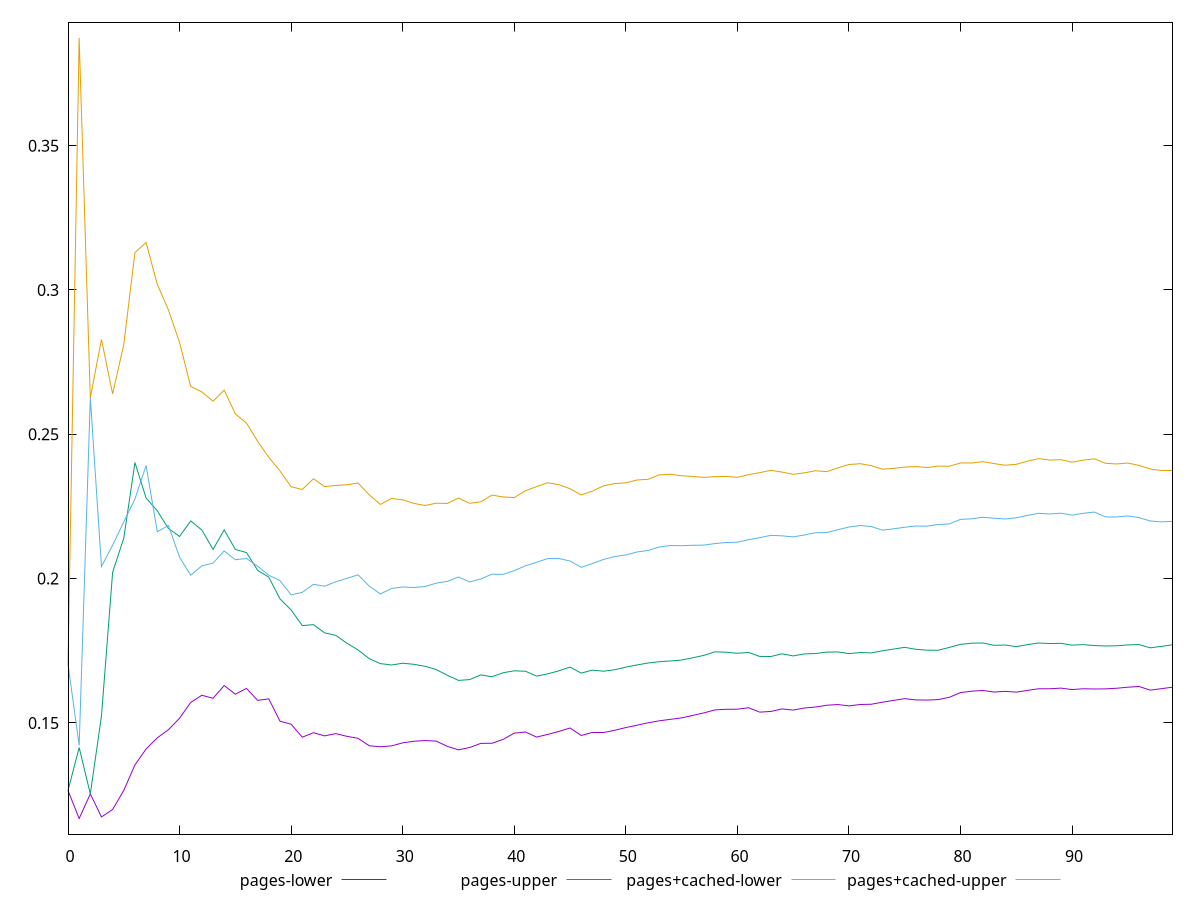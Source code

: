 reset

$pagesLower <<EOF
0 0.12657605297060728
1 0.11686906846532738
2 0.12538188576269949
3 0.11742299443358192
4 0.12001520942663087
5 0.12661113763548676
6 0.13544738535426634
7 0.1409634059254272
8 0.144813232518143
9 0.14763403308460593
10 0.15161981008048875
11 0.15708969223741792
12 0.1595788183510944
13 0.1585251331796719
14 0.16294957858508824
15 0.15994809393780596
16 0.16194057702751216
17 0.1578041117511415
18 0.15833031845986917
19 0.15059550396021604
20 0.14953556133033083
21 0.14505478719243284
22 0.14660129641200617
23 0.14550065597715742
24 0.1462837115723954
25 0.1453498072734335
26 0.14465470333958552
27 0.1420829748060369
28 0.14173729193425963
29 0.14204479830654101
30 0.1430895878052799
31 0.14365392164965318
32 0.14387229579633293
33 0.14369523633621198
34 0.14187444270796534
35 0.1406670006110042
36 0.1414624944761818
37 0.1429058666520043
38 0.14294432615148653
39 0.14428602356262424
40 0.14644549869473597
41 0.14686448197820318
42 0.1450837329718291
43 0.14600573931374708
44 0.14704656009476033
45 0.1482370225289544
46 0.14564804839417891
47 0.14668476069712846
48 0.1466622086925106
49 0.14743121594577796
50 0.14838244289334068
51 0.14919882441407997
52 0.15003967399423518
53 0.15071998454459276
54 0.1512335920550593
55 0.15173025655184405
56 0.15259604931912638
57 0.15346895734263769
58 0.15451569733078693
59 0.15471092220985044
60 0.15474929140637703
61 0.15525435301387827
62 0.15373049407242503
63 0.15396712879505578
64 0.15484079006694595
65 0.154439349175463
66 0.15515964960574943
67 0.1554967236870865
68 0.15611423921518786
69 0.15636645299571927
70 0.15588319001225512
71 0.1563838338403399
72 0.1564618399890732
73 0.15717547363561998
74 0.15779280792749684
75 0.15840047484463304
76 0.15797400187144472
77 0.1579186663784443
78 0.1580695986355685
79 0.15887324451883883
80 0.16050684890655617
81 0.16098769364764232
82 0.16124146013400262
83 0.16068305232692176
84 0.1609305586318337
85 0.16065680719248515
86 0.16126130858211676
87 0.16182429165696172
88 0.16181975856520808
89 0.1620572272947978
90 0.16153840281494244
91 0.1618339114052792
92 0.16174306389857962
93 0.16179059934308224
94 0.1620072798351171
95 0.1623696957606752
96 0.16261733418932073
97 0.1613560170629886
98 0.1618520965894322
99 0.16237623495021697
EOF

$pagesUpper <<EOF
0 0.12657605297060728
1 0.14146227155410127
2 0.12538188576269949
3 0.15239150963245776
4 0.2021792049873255
5 0.21400120579824472
6 0.24020415723816782
7 0.22790910832381986
8 0.2235142475971043
9 0.21736363510860596
10 0.2145874261127878
11 0.21998855138431023
12 0.2167992565279051
13 0.21012971096888308
14 0.21687256613570371
15 0.2101053225476306
16 0.20899637423420706
17 0.20284666369254412
18 0.2004909492186711
19 0.19298003727734447
20 0.18910605798463967
21 0.18372185305762986
22 0.1840370258100473
23 0.18120663297371623
24 0.18032998306114856
25 0.17760958817775252
26 0.17528077864426805
27 0.1722685008897458
28 0.17054319197707626
29 0.17006768186528895
30 0.1706713916948314
31 0.1703025347396695
32 0.1696237374529836
33 0.16849134772089522
34 0.1665012555571853
35 0.1647194435828007
36 0.16501177689864283
37 0.16663693822066925
38 0.16598498031517603
39 0.16738380038279152
40 0.16804651595524459
41 0.16790152337120162
42 0.16621327890696588
43 0.16699370140959988
44 0.16803599069404265
45 0.16933808937788444
46 0.16724510267969925
47 0.16828764450510056
48 0.1679058937198802
49 0.1684160555126908
50 0.16931785235265429
51 0.17007177518831793
52 0.17075778099182265
53 0.1712018405043159
54 0.17145646490203645
55 0.17178102677221332
56 0.1725647451211557
57 0.17340488517182032
58 0.174634276058954
59 0.17449710498329762
60 0.17412403228985265
61 0.17441306191371728
62 0.17303744160138954
63 0.17300317589633377
64 0.1739459241453668
65 0.17321120236282092
66 0.1739050636677377
67 0.17401850267139723
68 0.17452893951787085
69 0.17459540614516988
70 0.17400471973639778
71 0.17437668792723218
72 0.17424583104584535
73 0.17499319976413244
74 0.17558232559012676
75 0.17618389651803212
76 0.17549356582277043
77 0.17519912819719566
78 0.17518145286664513
79 0.1761551716281025
80 0.17721344476231563
81 0.1776168528418383
82 0.17769103986873833
83 0.17689101801100765
84 0.17697405448918802
85 0.17644762460658575
86 0.17711863042188544
87 0.17768817631699063
88 0.17749031327250547
89 0.17757306921652613
90 0.17694648874258603
91 0.17711538257303922
92 0.17681160899836357
93 0.1766517232468822
94 0.17673028533570917
95 0.17702245245625034
96 0.17713868954118983
97 0.17601045850089073
98 0.17651574730235145
99 0.17706952772757784
EOF

$pagesCachedLower <<EOF
0 0.17034678404325218
1 0.14215672046495478
2 0.2625814768801175
3 0.20418310332360567
4 0.21157463609283778
5 0.21967658455807412
6 0.22757695359934546
7 0.23918024162432236
8 0.21622949231291771
9 0.21840599961718304
10 0.20740430839743934
11 0.20117065946674736
12 0.20443381546209347
13 0.20537765824505497
14 0.20957939359613473
15 0.20653878843995715
16 0.20696236602238355
17 0.20428741136184572
18 0.20116878427302262
19 0.19927769681580493
20 0.19437154156284764
21 0.19523046125076576
22 0.19801014720335344
23 0.1973622795797291
24 0.1988965691446064
25 0.2000804048431156
26 0.20129640263945103
27 0.19740046885093882
28 0.19467190273814292
29 0.1965894094452394
30 0.1971071612973683
31 0.19690826186612065
32 0.1972319653341471
33 0.19841479729561023
34 0.19903237418303735
35 0.2005517139542865
36 0.19884350365715853
37 0.19986296336578502
38 0.20154303087895215
39 0.20146097025670884
40 0.20276109076382556
41 0.20443261873709734
42 0.2056598026914121
43 0.2069332680053113
44 0.2069501537987089
45 0.2060968016983642
46 0.2038992863838931
47 0.2052037497698974
48 0.2066407355336245
49 0.20762177926677153
50 0.20820229680706764
51 0.20921174201312293
52 0.20975560964322426
53 0.21094630290170335
54 0.21146546300371688
55 0.2113989141263285
56 0.21154278508440696
57 0.21160274341253912
58 0.21213297183919566
59 0.21249574282850286
60 0.21261302835332332
61 0.2134705527156116
62 0.21418263068259927
63 0.21497759912660233
64 0.21481621338814616
65 0.21444676289824047
66 0.21511203442017043
67 0.21587924270496356
68 0.2159612662120498
69 0.21691839160215448
70 0.21787597038643963
71 0.2183945450371019
72 0.21803639851780274
73 0.21677363310519085
74 0.2172492811176933
75 0.21779008460345867
76 0.2182244256602068
77 0.21817480847977405
78 0.2187489562597082
79 0.21894565269733804
80 0.2205129150384872
81 0.22071602736795914
82 0.22125434522338555
83 0.22091482819585206
84 0.22064986466881314
85 0.22106342769090712
86 0.22189077303330046
87 0.22262742760390508
88 0.22238040270519532
89 0.22266112145103445
90 0.22197899210226302
91 0.22261631628550685
92 0.2230532405581418
93 0.22136382116388198
94 0.2213570693690236
95 0.2217135011771808
96 0.22113153600536897
97 0.21997109673493687
98 0.2196286886707113
99 0.2198461939398932
EOF

$pagesCachedUpper <<EOF
0 0.17034678404325218
1 0.3873367029554887
2 0.2625814768801175
3 0.2828904623793437
4 0.26398953538169717
5 0.2811217313724893
6 0.31297865685047205
7 0.31645499891497886
8 0.30199262678237565
9 0.29310234325901335
10 0.28182645431995407
11 0.26655387693242943
12 0.2646877235137822
13 0.2614665060137184
14 0.2652992617135783
15 0.2570353179431439
16 0.25387629251691685
17 0.24755705295604682
18 0.24198755562846067
19 0.23730573570712427
20 0.23181146801560115
21 0.23087040389338048
22 0.23457979296334688
23 0.2318797488983085
24 0.2322672066663029
25 0.23251487394507467
26 0.2331074221531214
27 0.22902258292253752
28 0.22570720485982645
29 0.2277565538993218
30 0.22728682688373367
31 0.2260569987934824
32 0.2253181605881896
33 0.2261239109563376
34 0.2260328493322343
35 0.22791357012726143
36 0.2260858477957689
37 0.226607160198818
38 0.22893314905678847
39 0.22828929895996275
40 0.2280538521275318
41 0.23043889384844557
42 0.23187019710676787
43 0.23319827819112304
44 0.23254693506525598
45 0.23113139983697667
46 0.2289942294481936
47 0.23031428968186987
48 0.2321349578693399
49 0.2329221129176273
50 0.233189214115601
51 0.23416157670969479
52 0.23440221505432313
53 0.23595245925740255
54 0.23613516165086673
55 0.2356321821263735
56 0.23540513640333058
57 0.2350559376770792
58 0.2353386875469245
59 0.2353853158565215
60 0.23510001763535773
61 0.23600150319978258
62 0.2367111937508218
63 0.23751724471028388
64 0.2369092783218274
65 0.23611206735352422
66 0.23664333535696372
67 0.23737272098888407
68 0.23705089711010652
69 0.23834097635173312
70 0.23952456735403221
71 0.23981256757141375
72 0.239136850189586
73 0.23790295716908136
74 0.2381745946893775
75 0.23863622405545387
76 0.2388093869405157
77 0.2384697383582658
78 0.23898542604588913
79 0.2389274672845559
80 0.24006134603786455
81 0.24004903222196422
82 0.24051441799744727
83 0.23985220395048734
84 0.2392740435301915
85 0.23959446523216957
86 0.24069357911083317
87 0.2415708146676484
88 0.24107099715824742
89 0.2412056001926539
90 0.24032956504983827
91 0.24105154562131983
92 0.2415024727366833
93 0.23994018222937297
94 0.23971563446229438
95 0.24004279266969764
96 0.23920730984690106
97 0.23798494272057685
98 0.23743601533490863
99 0.23745675117666887
EOF

set key outside below
set xrange [0:99]
set yrange [0.11145971577552416:0.39274605564529197]
set trange [0.11145971577552416:0.39274605564529197]
set terminal svg size 640, 560 enhanced background rgb 'white'
set output "report_00015_2021-02-09T16-11-33.973Z/meta/scoreEstimate/comparison/sorted/0_vs_1.svg"

plot $pagesLower title "pages-lower" with line, \
     $pagesUpper title "pages-upper" with line, \
     $pagesCachedLower title "pages+cached-lower" with line, \
     $pagesCachedUpper title "pages+cached-upper" with line

reset

